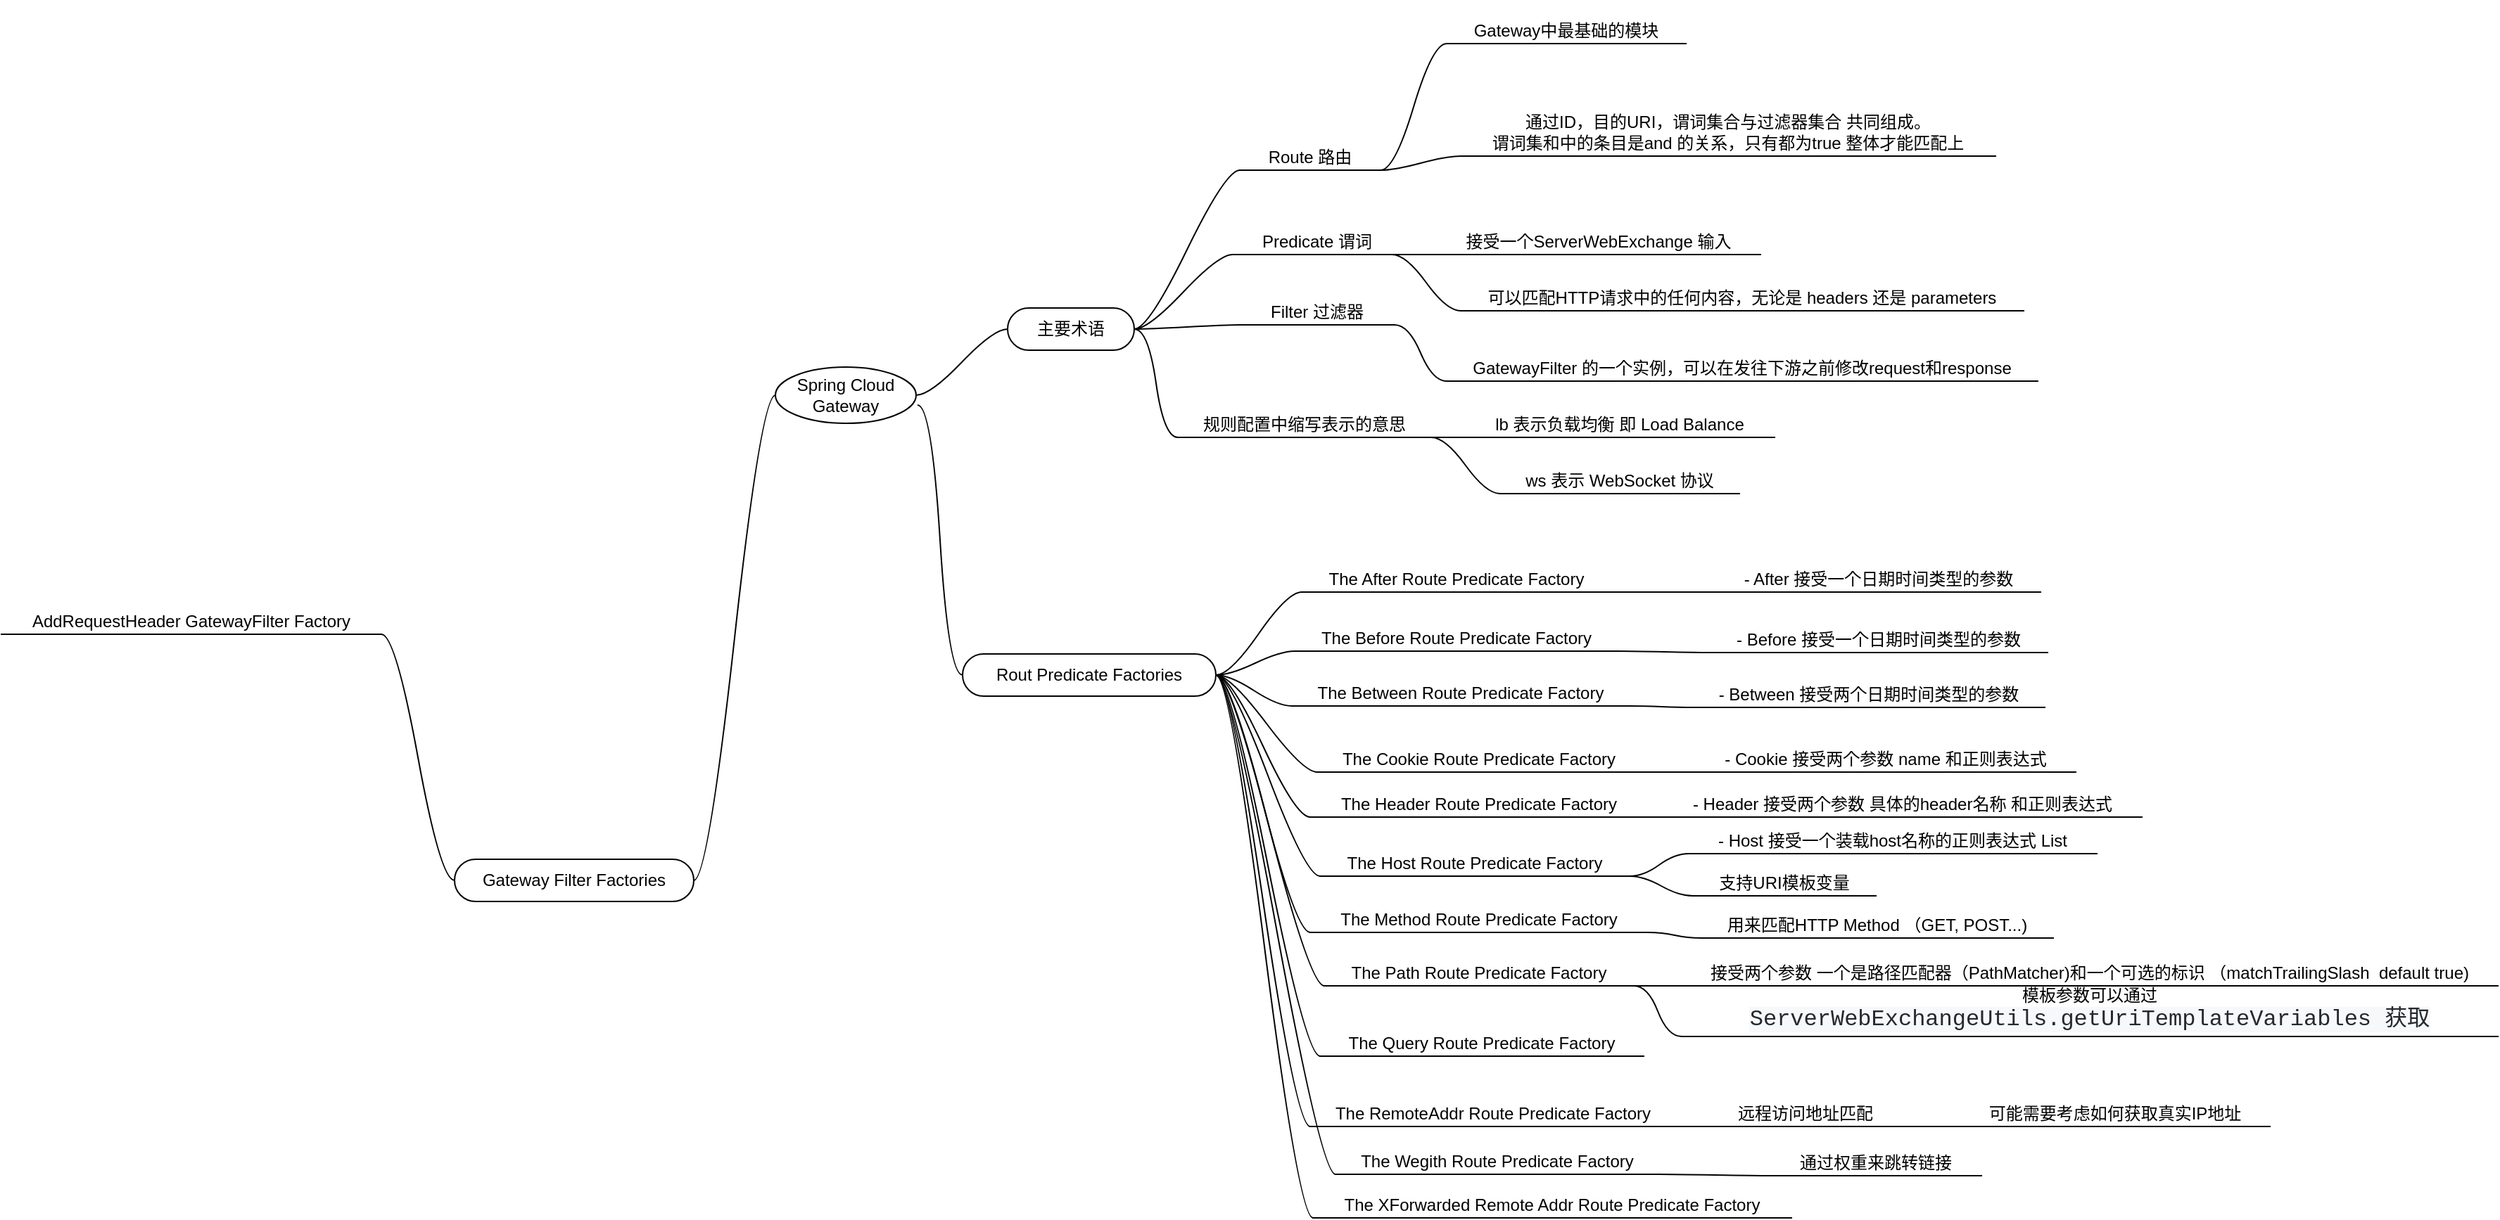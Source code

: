 <mxfile version="24.7.7">
  <diagram name="Page-1" id="wKL1-lJ3wf88zTCWWPxn">
    <mxGraphModel dx="2261" dy="780" grid="1" gridSize="10" guides="1" tooltips="1" connect="1" arrows="1" fold="1" page="1" pageScale="1" pageWidth="827" pageHeight="1169" math="0" shadow="0">
      <root>
        <mxCell id="0" />
        <mxCell id="1" parent="0" />
        <mxCell id="pBb8iKvEGnMHyMaFa10k-1" value="Spring Cloud Gateway" style="ellipse;whiteSpace=wrap;html=1;align=center;newEdgeStyle={&quot;edgeStyle&quot;:&quot;entityRelationEdgeStyle&quot;,&quot;startArrow&quot;:&quot;none&quot;,&quot;endArrow&quot;:&quot;none&quot;,&quot;segment&quot;:10,&quot;curved&quot;:1,&quot;sourcePerimeterSpacing&quot;:0,&quot;targetPerimeterSpacing&quot;:0};treeFolding=1;treeMoving=1;" vertex="1" parent="1">
          <mxGeometry x="340" y="310" width="100" height="40" as="geometry" />
        </mxCell>
        <mxCell id="pBb8iKvEGnMHyMaFa10k-2" value="主要术语" style="whiteSpace=wrap;html=1;rounded=1;arcSize=50;align=center;verticalAlign=middle;strokeWidth=1;autosize=1;spacing=4;treeFolding=1;treeMoving=1;newEdgeStyle={&quot;edgeStyle&quot;:&quot;entityRelationEdgeStyle&quot;,&quot;startArrow&quot;:&quot;none&quot;,&quot;endArrow&quot;:&quot;none&quot;,&quot;segment&quot;:10,&quot;curved&quot;:1,&quot;sourcePerimeterSpacing&quot;:0,&quot;targetPerimeterSpacing&quot;:0};" vertex="1" parent="1">
          <mxGeometry x="505" y="268" width="90" height="30" as="geometry" />
        </mxCell>
        <mxCell id="pBb8iKvEGnMHyMaFa10k-3" value="" style="edgeStyle=entityRelationEdgeStyle;startArrow=none;endArrow=none;segment=10;curved=1;sourcePerimeterSpacing=0;targetPerimeterSpacing=0;rounded=0;exitX=1;exitY=0.5;exitDx=0;exitDy=0;" edge="1" target="pBb8iKvEGnMHyMaFa10k-2" parent="1" source="pBb8iKvEGnMHyMaFa10k-1">
          <mxGeometry relative="1" as="geometry">
            <mxPoint x="470" y="310" as="sourcePoint" />
          </mxGeometry>
        </mxCell>
        <mxCell id="pBb8iKvEGnMHyMaFa10k-7" value="" style="edgeStyle=entityRelationEdgeStyle;rounded=0;orthogonalLoop=1;jettySize=auto;html=1;startArrow=none;endArrow=none;segment=10;curved=1;sourcePerimeterSpacing=0;targetPerimeterSpacing=0;exitX=1;exitY=0.5;exitDx=0;exitDy=0;" edge="1" parent="1" source="pBb8iKvEGnMHyMaFa10k-2" target="pBb8iKvEGnMHyMaFa10k-6">
          <mxGeometry relative="1" as="geometry" />
        </mxCell>
        <mxCell id="pBb8iKvEGnMHyMaFa10k-20" value="" style="edgeStyle=entityRelationEdgeStyle;rounded=0;orthogonalLoop=1;jettySize=auto;html=1;startArrow=none;endArrow=none;segment=10;curved=1;sourcePerimeterSpacing=0;targetPerimeterSpacing=0;" edge="1" parent="1" source="pBb8iKvEGnMHyMaFa10k-4" target="pBb8iKvEGnMHyMaFa10k-19">
          <mxGeometry relative="1" as="geometry" />
        </mxCell>
        <mxCell id="pBb8iKvEGnMHyMaFa10k-4" value="Route 路由" style="whiteSpace=wrap;html=1;shape=partialRectangle;top=0;left=0;bottom=1;right=0;points=[[0,1],[1,1]];fillColor=none;align=center;verticalAlign=bottom;routingCenterY=0.5;snapToPoint=1;recursiveResize=0;autosize=1;treeFolding=1;treeMoving=1;newEdgeStyle={&quot;edgeStyle&quot;:&quot;entityRelationEdgeStyle&quot;,&quot;startArrow&quot;:&quot;none&quot;,&quot;endArrow&quot;:&quot;none&quot;,&quot;segment&quot;:10,&quot;curved&quot;:1,&quot;sourcePerimeterSpacing&quot;:0,&quot;targetPerimeterSpacing&quot;:0};" vertex="1" parent="1">
          <mxGeometry x="670" y="140" width="100" height="30" as="geometry" />
        </mxCell>
        <mxCell id="pBb8iKvEGnMHyMaFa10k-5" value="" style="edgeStyle=entityRelationEdgeStyle;startArrow=none;endArrow=none;segment=10;curved=1;sourcePerimeterSpacing=0;targetPerimeterSpacing=0;rounded=0;exitX=1;exitY=0.5;exitDx=0;exitDy=0;" edge="1" target="pBb8iKvEGnMHyMaFa10k-4" parent="1" source="pBb8iKvEGnMHyMaFa10k-2">
          <mxGeometry relative="1" as="geometry">
            <mxPoint x="640" y="270" as="sourcePoint" />
          </mxGeometry>
        </mxCell>
        <mxCell id="pBb8iKvEGnMHyMaFa10k-9" value="" style="edgeStyle=entityRelationEdgeStyle;rounded=0;orthogonalLoop=1;jettySize=auto;html=1;startArrow=none;endArrow=none;segment=10;curved=1;sourcePerimeterSpacing=0;targetPerimeterSpacing=0;exitX=1;exitY=0.5;exitDx=0;exitDy=0;" edge="1" parent="1" source="pBb8iKvEGnMHyMaFa10k-2" target="pBb8iKvEGnMHyMaFa10k-8">
          <mxGeometry relative="1" as="geometry" />
        </mxCell>
        <mxCell id="pBb8iKvEGnMHyMaFa10k-11" value="" style="edgeStyle=entityRelationEdgeStyle;rounded=0;orthogonalLoop=1;jettySize=auto;html=1;startArrow=none;endArrow=none;segment=10;curved=1;sourcePerimeterSpacing=0;targetPerimeterSpacing=0;" edge="1" parent="1" source="pBb8iKvEGnMHyMaFa10k-6" target="pBb8iKvEGnMHyMaFa10k-10">
          <mxGeometry relative="1" as="geometry" />
        </mxCell>
        <mxCell id="pBb8iKvEGnMHyMaFa10k-6" value="Predicate 谓词" style="whiteSpace=wrap;html=1;shape=partialRectangle;top=0;left=0;bottom=1;right=0;points=[[0,1],[1,1]];fillColor=none;align=center;verticalAlign=bottom;routingCenterY=0.5;snapToPoint=1;recursiveResize=0;autosize=1;treeFolding=1;treeMoving=1;newEdgeStyle={&quot;edgeStyle&quot;:&quot;entityRelationEdgeStyle&quot;,&quot;startArrow&quot;:&quot;none&quot;,&quot;endArrow&quot;:&quot;none&quot;,&quot;segment&quot;:10,&quot;curved&quot;:1,&quot;sourcePerimeterSpacing&quot;:0,&quot;targetPerimeterSpacing&quot;:0};" vertex="1" parent="1">
          <mxGeometry x="665" y="200" width="120" height="30" as="geometry" />
        </mxCell>
        <mxCell id="pBb8iKvEGnMHyMaFa10k-77" value="" style="edgeStyle=entityRelationEdgeStyle;rounded=0;orthogonalLoop=1;jettySize=auto;html=1;startArrow=none;endArrow=none;segment=10;curved=1;sourcePerimeterSpacing=0;targetPerimeterSpacing=0;" edge="1" parent="1" source="pBb8iKvEGnMHyMaFa10k-2" target="pBb8iKvEGnMHyMaFa10k-76">
          <mxGeometry relative="1" as="geometry" />
        </mxCell>
        <mxCell id="pBb8iKvEGnMHyMaFa10k-8" value="Filter 过滤器" style="whiteSpace=wrap;html=1;shape=partialRectangle;top=0;left=0;bottom=1;right=0;points=[[0,1],[1,1]];fillColor=none;align=center;verticalAlign=bottom;routingCenterY=0.5;snapToPoint=1;recursiveResize=0;autosize=1;treeFolding=1;treeMoving=1;newEdgeStyle={&quot;edgeStyle&quot;:&quot;entityRelationEdgeStyle&quot;,&quot;startArrow&quot;:&quot;none&quot;,&quot;endArrow&quot;:&quot;none&quot;,&quot;segment&quot;:10,&quot;curved&quot;:1,&quot;sourcePerimeterSpacing&quot;:0,&quot;targetPerimeterSpacing&quot;:0};" vertex="1" parent="1">
          <mxGeometry x="670" y="250" width="110" height="30" as="geometry" />
        </mxCell>
        <mxCell id="pBb8iKvEGnMHyMaFa10k-15" value="" style="edgeStyle=entityRelationEdgeStyle;rounded=0;orthogonalLoop=1;jettySize=auto;html=1;startArrow=none;endArrow=none;segment=10;curved=1;sourcePerimeterSpacing=0;targetPerimeterSpacing=0;exitX=0.942;exitY=1;exitDx=0;exitDy=0;exitPerimeter=0;" edge="1" parent="1" source="pBb8iKvEGnMHyMaFa10k-6" target="pBb8iKvEGnMHyMaFa10k-14">
          <mxGeometry relative="1" as="geometry" />
        </mxCell>
        <mxCell id="pBb8iKvEGnMHyMaFa10k-10" value="接受一个ServerWebExchange 输入" style="whiteSpace=wrap;html=1;shape=partialRectangle;top=0;left=0;bottom=1;right=0;points=[[0,1],[1,1]];fillColor=none;align=center;verticalAlign=bottom;routingCenterY=0.5;snapToPoint=1;recursiveResize=0;autosize=1;treeFolding=1;treeMoving=1;newEdgeStyle={&quot;edgeStyle&quot;:&quot;entityRelationEdgeStyle&quot;,&quot;startArrow&quot;:&quot;none&quot;,&quot;endArrow&quot;:&quot;none&quot;,&quot;segment&quot;:10,&quot;curved&quot;:1,&quot;sourcePerimeterSpacing&quot;:0,&quot;targetPerimeterSpacing&quot;:0};" vertex="1" parent="1">
          <mxGeometry x="810" y="200" width="230" height="30" as="geometry" />
        </mxCell>
        <mxCell id="pBb8iKvEGnMHyMaFa10k-18" value="" style="edgeStyle=entityRelationEdgeStyle;rounded=0;orthogonalLoop=1;jettySize=auto;html=1;startArrow=none;endArrow=none;segment=10;curved=1;sourcePerimeterSpacing=0;targetPerimeterSpacing=0;" edge="1" parent="1" source="pBb8iKvEGnMHyMaFa10k-8" target="pBb8iKvEGnMHyMaFa10k-17">
          <mxGeometry relative="1" as="geometry" />
        </mxCell>
        <mxCell id="pBb8iKvEGnMHyMaFa10k-14" value="可以匹配HTTP请求中的任何内容，无论是 headers 还是 parameters" style="whiteSpace=wrap;html=1;shape=partialRectangle;top=0;left=0;bottom=1;right=0;points=[[0,1],[1,1]];fillColor=none;align=center;verticalAlign=bottom;routingCenterY=0.5;snapToPoint=1;recursiveResize=0;autosize=1;treeFolding=1;treeMoving=1;newEdgeStyle={&quot;edgeStyle&quot;:&quot;entityRelationEdgeStyle&quot;,&quot;startArrow&quot;:&quot;none&quot;,&quot;endArrow&quot;:&quot;none&quot;,&quot;segment&quot;:10,&quot;curved&quot;:1,&quot;sourcePerimeterSpacing&quot;:0,&quot;targetPerimeterSpacing&quot;:0};" vertex="1" parent="1">
          <mxGeometry x="827" y="240" width="400" height="30" as="geometry" />
        </mxCell>
        <mxCell id="pBb8iKvEGnMHyMaFa10k-17" value="GatewayFilter 的一个实例，可以在发往下游之前修改request和response" style="whiteSpace=wrap;html=1;shape=partialRectangle;top=0;left=0;bottom=1;right=0;points=[[0,1],[1,1]];fillColor=none;align=center;verticalAlign=bottom;routingCenterY=0.5;snapToPoint=1;recursiveResize=0;autosize=1;treeFolding=1;treeMoving=1;newEdgeStyle={&quot;edgeStyle&quot;:&quot;entityRelationEdgeStyle&quot;,&quot;startArrow&quot;:&quot;none&quot;,&quot;endArrow&quot;:&quot;none&quot;,&quot;segment&quot;:10,&quot;curved&quot;:1,&quot;sourcePerimeterSpacing&quot;:0,&quot;targetPerimeterSpacing&quot;:0};" vertex="1" parent="1">
          <mxGeometry x="817" y="290" width="420" height="30" as="geometry" />
        </mxCell>
        <mxCell id="pBb8iKvEGnMHyMaFa10k-23" value="" style="edgeStyle=entityRelationEdgeStyle;rounded=0;orthogonalLoop=1;jettySize=auto;html=1;startArrow=none;endArrow=none;segment=10;curved=1;sourcePerimeterSpacing=0;targetPerimeterSpacing=0;" edge="1" parent="1" source="pBb8iKvEGnMHyMaFa10k-4" target="pBb8iKvEGnMHyMaFa10k-22">
          <mxGeometry relative="1" as="geometry" />
        </mxCell>
        <mxCell id="pBb8iKvEGnMHyMaFa10k-19" value="Gateway中最基础的模块" style="whiteSpace=wrap;html=1;shape=partialRectangle;top=0;left=0;bottom=1;right=0;points=[[0,1],[1,1]];fillColor=none;align=center;verticalAlign=bottom;routingCenterY=0.5;snapToPoint=1;recursiveResize=0;autosize=1;treeFolding=1;treeMoving=1;newEdgeStyle={&quot;edgeStyle&quot;:&quot;entityRelationEdgeStyle&quot;,&quot;startArrow&quot;:&quot;none&quot;,&quot;endArrow&quot;:&quot;none&quot;,&quot;segment&quot;:10,&quot;curved&quot;:1,&quot;sourcePerimeterSpacing&quot;:0,&quot;targetPerimeterSpacing&quot;:0};" vertex="1" parent="1">
          <mxGeometry x="817" y="50" width="170" height="30" as="geometry" />
        </mxCell>
        <mxCell id="pBb8iKvEGnMHyMaFa10k-22" value="通过ID，目的URI，谓词集合与过滤器集合 共同组成。&lt;div&gt;谓词集和中的条目是and 的关系，只有都为true 整体才能匹配上&lt;/div&gt;" style="whiteSpace=wrap;html=1;shape=partialRectangle;top=0;left=0;bottom=1;right=0;points=[[0,1],[1,1]];fillColor=none;align=center;verticalAlign=bottom;routingCenterY=0.5;snapToPoint=1;recursiveResize=0;autosize=1;treeFolding=1;treeMoving=1;newEdgeStyle={&quot;edgeStyle&quot;:&quot;entityRelationEdgeStyle&quot;,&quot;startArrow&quot;:&quot;none&quot;,&quot;endArrow&quot;:&quot;none&quot;,&quot;segment&quot;:10,&quot;curved&quot;:1,&quot;sourcePerimeterSpacing&quot;:0,&quot;targetPerimeterSpacing&quot;:0};" vertex="1" parent="1">
          <mxGeometry x="827" y="120" width="380" height="40" as="geometry" />
        </mxCell>
        <mxCell id="pBb8iKvEGnMHyMaFa10k-24" value="Rout Predicate Factories" style="whiteSpace=wrap;html=1;rounded=1;arcSize=50;align=center;verticalAlign=middle;strokeWidth=1;autosize=1;spacing=4;treeFolding=1;treeMoving=1;newEdgeStyle={&quot;edgeStyle&quot;:&quot;entityRelationEdgeStyle&quot;,&quot;startArrow&quot;:&quot;none&quot;,&quot;endArrow&quot;:&quot;none&quot;,&quot;segment&quot;:10,&quot;curved&quot;:1,&quot;sourcePerimeterSpacing&quot;:0,&quot;targetPerimeterSpacing&quot;:0};" vertex="1" parent="1">
          <mxGeometry x="473" y="514" width="180" height="30" as="geometry" />
        </mxCell>
        <mxCell id="pBb8iKvEGnMHyMaFa10k-25" value="" style="edgeStyle=entityRelationEdgeStyle;startArrow=none;endArrow=none;segment=10;curved=1;sourcePerimeterSpacing=0;targetPerimeterSpacing=0;rounded=0;exitX=1.01;exitY=0.675;exitDx=0;exitDy=0;exitPerimeter=0;" edge="1" target="pBb8iKvEGnMHyMaFa10k-24" parent="1" source="pBb8iKvEGnMHyMaFa10k-1">
          <mxGeometry relative="1" as="geometry">
            <mxPoint x="465" y="450" as="sourcePoint" />
          </mxGeometry>
        </mxCell>
        <mxCell id="pBb8iKvEGnMHyMaFa10k-29" value="" style="edgeStyle=entityRelationEdgeStyle;rounded=0;orthogonalLoop=1;jettySize=auto;html=1;startArrow=none;endArrow=none;segment=10;curved=1;sourcePerimeterSpacing=0;targetPerimeterSpacing=0;exitX=1;exitY=0.5;exitDx=0;exitDy=0;" edge="1" parent="1" source="pBb8iKvEGnMHyMaFa10k-24" target="pBb8iKvEGnMHyMaFa10k-28">
          <mxGeometry relative="1" as="geometry" />
        </mxCell>
        <mxCell id="pBb8iKvEGnMHyMaFa10k-51" value="" style="edgeStyle=entityRelationEdgeStyle;rounded=0;orthogonalLoop=1;jettySize=auto;html=1;startArrow=none;endArrow=none;segment=10;curved=1;sourcePerimeterSpacing=0;targetPerimeterSpacing=0;" edge="1" parent="1" source="pBb8iKvEGnMHyMaFa10k-26" target="pBb8iKvEGnMHyMaFa10k-50">
          <mxGeometry relative="1" as="geometry" />
        </mxCell>
        <mxCell id="pBb8iKvEGnMHyMaFa10k-26" value="The After Route Predicate Factory" style="whiteSpace=wrap;html=1;shape=partialRectangle;top=0;left=0;bottom=1;right=0;points=[[0,1],[1,1]];fillColor=none;align=center;verticalAlign=bottom;routingCenterY=0.5;snapToPoint=1;recursiveResize=0;autosize=1;treeFolding=1;treeMoving=1;newEdgeStyle={&quot;edgeStyle&quot;:&quot;entityRelationEdgeStyle&quot;,&quot;startArrow&quot;:&quot;none&quot;,&quot;endArrow&quot;:&quot;none&quot;,&quot;segment&quot;:10,&quot;curved&quot;:1,&quot;sourcePerimeterSpacing&quot;:0,&quot;targetPerimeterSpacing&quot;:0};" vertex="1" parent="1">
          <mxGeometry x="714" y="440" width="220" height="30" as="geometry" />
        </mxCell>
        <mxCell id="pBb8iKvEGnMHyMaFa10k-27" value="" style="edgeStyle=entityRelationEdgeStyle;startArrow=none;endArrow=none;segment=10;curved=1;sourcePerimeterSpacing=0;targetPerimeterSpacing=0;rounded=0;" edge="1" target="pBb8iKvEGnMHyMaFa10k-26" parent="1" source="pBb8iKvEGnMHyMaFa10k-24">
          <mxGeometry relative="1" as="geometry">
            <mxPoint x="697" y="490" as="sourcePoint" />
          </mxGeometry>
        </mxCell>
        <mxCell id="pBb8iKvEGnMHyMaFa10k-31" value="" style="edgeStyle=entityRelationEdgeStyle;rounded=0;orthogonalLoop=1;jettySize=auto;html=1;startArrow=none;endArrow=none;segment=10;curved=1;sourcePerimeterSpacing=0;targetPerimeterSpacing=0;" edge="1" parent="1" source="pBb8iKvEGnMHyMaFa10k-24" target="pBb8iKvEGnMHyMaFa10k-30">
          <mxGeometry relative="1" as="geometry" />
        </mxCell>
        <mxCell id="pBb8iKvEGnMHyMaFa10k-54" value="" style="edgeStyle=entityRelationEdgeStyle;rounded=0;orthogonalLoop=1;jettySize=auto;html=1;startArrow=none;endArrow=none;segment=10;curved=1;sourcePerimeterSpacing=0;targetPerimeterSpacing=0;" edge="1" parent="1" source="pBb8iKvEGnMHyMaFa10k-28" target="pBb8iKvEGnMHyMaFa10k-53">
          <mxGeometry relative="1" as="geometry" />
        </mxCell>
        <mxCell id="pBb8iKvEGnMHyMaFa10k-28" value="The Before Route Predicate Factory" style="whiteSpace=wrap;html=1;shape=partialRectangle;top=0;left=0;bottom=1;right=0;points=[[0,1],[1,1]];fillColor=none;align=center;verticalAlign=bottom;routingCenterY=0.5;snapToPoint=1;recursiveResize=0;autosize=1;treeFolding=1;treeMoving=1;newEdgeStyle={&quot;edgeStyle&quot;:&quot;entityRelationEdgeStyle&quot;,&quot;startArrow&quot;:&quot;none&quot;,&quot;endArrow&quot;:&quot;none&quot;,&quot;segment&quot;:10,&quot;curved&quot;:1,&quot;sourcePerimeterSpacing&quot;:0,&quot;targetPerimeterSpacing&quot;:0};" vertex="1" parent="1">
          <mxGeometry x="709" y="482" width="230" height="30" as="geometry" />
        </mxCell>
        <mxCell id="pBb8iKvEGnMHyMaFa10k-33" value="" style="edgeStyle=entityRelationEdgeStyle;rounded=0;orthogonalLoop=1;jettySize=auto;html=1;startArrow=none;endArrow=none;segment=10;curved=1;sourcePerimeterSpacing=0;targetPerimeterSpacing=0;" edge="1" parent="1" source="pBb8iKvEGnMHyMaFa10k-24" target="pBb8iKvEGnMHyMaFa10k-32">
          <mxGeometry relative="1" as="geometry" />
        </mxCell>
        <mxCell id="pBb8iKvEGnMHyMaFa10k-57" value="" style="edgeStyle=entityRelationEdgeStyle;rounded=0;orthogonalLoop=1;jettySize=auto;html=1;startArrow=none;endArrow=none;segment=10;curved=1;sourcePerimeterSpacing=0;targetPerimeterSpacing=0;" edge="1" parent="1" source="pBb8iKvEGnMHyMaFa10k-30" target="pBb8iKvEGnMHyMaFa10k-56">
          <mxGeometry relative="1" as="geometry" />
        </mxCell>
        <mxCell id="pBb8iKvEGnMHyMaFa10k-30" value="The Between Route Predicate Factory" style="whiteSpace=wrap;html=1;shape=partialRectangle;top=0;left=0;bottom=1;right=0;points=[[0,1],[1,1]];fillColor=none;align=center;verticalAlign=bottom;routingCenterY=0.5;snapToPoint=1;recursiveResize=0;autosize=1;treeFolding=1;treeMoving=1;newEdgeStyle={&quot;edgeStyle&quot;:&quot;entityRelationEdgeStyle&quot;,&quot;startArrow&quot;:&quot;none&quot;,&quot;endArrow&quot;:&quot;none&quot;,&quot;segment&quot;:10,&quot;curved&quot;:1,&quot;sourcePerimeterSpacing&quot;:0,&quot;targetPerimeterSpacing&quot;:0};" vertex="1" parent="1">
          <mxGeometry x="707" y="521" width="240" height="30" as="geometry" />
        </mxCell>
        <mxCell id="pBb8iKvEGnMHyMaFa10k-35" value="" style="edgeStyle=entityRelationEdgeStyle;rounded=0;orthogonalLoop=1;jettySize=auto;html=1;startArrow=none;endArrow=none;segment=10;curved=1;sourcePerimeterSpacing=0;targetPerimeterSpacing=0;" edge="1" parent="1" source="pBb8iKvEGnMHyMaFa10k-24" target="pBb8iKvEGnMHyMaFa10k-34">
          <mxGeometry relative="1" as="geometry">
            <Array as="points">
              <mxPoint x="640" y="550" />
            </Array>
          </mxGeometry>
        </mxCell>
        <mxCell id="pBb8iKvEGnMHyMaFa10k-59" value="" style="edgeStyle=entityRelationEdgeStyle;rounded=0;orthogonalLoop=1;jettySize=auto;html=1;startArrow=none;endArrow=none;segment=10;curved=1;sourcePerimeterSpacing=0;targetPerimeterSpacing=0;" edge="1" parent="1" source="pBb8iKvEGnMHyMaFa10k-32" target="pBb8iKvEGnMHyMaFa10k-58">
          <mxGeometry relative="1" as="geometry" />
        </mxCell>
        <mxCell id="pBb8iKvEGnMHyMaFa10k-32" value="The Cookie Route Predicate Factory" style="whiteSpace=wrap;html=1;shape=partialRectangle;top=0;left=0;bottom=1;right=0;points=[[0,1],[1,1]];fillColor=none;align=center;verticalAlign=bottom;routingCenterY=0.5;snapToPoint=1;recursiveResize=0;autosize=1;treeFolding=1;treeMoving=1;newEdgeStyle={&quot;edgeStyle&quot;:&quot;entityRelationEdgeStyle&quot;,&quot;startArrow&quot;:&quot;none&quot;,&quot;endArrow&quot;:&quot;none&quot;,&quot;segment&quot;:10,&quot;curved&quot;:1,&quot;sourcePerimeterSpacing&quot;:0,&quot;targetPerimeterSpacing&quot;:0};" vertex="1" parent="1">
          <mxGeometry x="725" y="568" width="230" height="30" as="geometry" />
        </mxCell>
        <mxCell id="pBb8iKvEGnMHyMaFa10k-37" value="" style="edgeStyle=entityRelationEdgeStyle;rounded=0;orthogonalLoop=1;jettySize=auto;html=1;startArrow=none;endArrow=none;segment=10;curved=1;sourcePerimeterSpacing=0;targetPerimeterSpacing=0;" edge="1" parent="1" source="pBb8iKvEGnMHyMaFa10k-24" target="pBb8iKvEGnMHyMaFa10k-36">
          <mxGeometry relative="1" as="geometry">
            <mxPoint x="620" y="590" as="sourcePoint" />
          </mxGeometry>
        </mxCell>
        <mxCell id="pBb8iKvEGnMHyMaFa10k-61" value="" style="edgeStyle=entityRelationEdgeStyle;rounded=0;orthogonalLoop=1;jettySize=auto;html=1;startArrow=none;endArrow=none;segment=10;curved=1;sourcePerimeterSpacing=0;targetPerimeterSpacing=0;exitX=1;exitY=1;exitDx=0;exitDy=0;" edge="1" parent="1" source="pBb8iKvEGnMHyMaFa10k-34" target="pBb8iKvEGnMHyMaFa10k-60">
          <mxGeometry relative="1" as="geometry">
            <mxPoint x="960" y="640" as="sourcePoint" />
          </mxGeometry>
        </mxCell>
        <mxCell id="pBb8iKvEGnMHyMaFa10k-34" value="The Header Route Predicate Factory" style="whiteSpace=wrap;html=1;shape=partialRectangle;top=0;left=0;bottom=1;right=0;points=[[0,1],[1,1]];fillColor=none;align=center;verticalAlign=bottom;routingCenterY=0.5;snapToPoint=1;recursiveResize=0;autosize=1;treeFolding=1;treeMoving=1;newEdgeStyle={&quot;edgeStyle&quot;:&quot;entityRelationEdgeStyle&quot;,&quot;startArrow&quot;:&quot;none&quot;,&quot;endArrow&quot;:&quot;none&quot;,&quot;segment&quot;:10,&quot;curved&quot;:1,&quot;sourcePerimeterSpacing&quot;:0,&quot;targetPerimeterSpacing&quot;:0};" vertex="1" parent="1">
          <mxGeometry x="720" y="600" width="240" height="30" as="geometry" />
        </mxCell>
        <mxCell id="pBb8iKvEGnMHyMaFa10k-39" value="" style="edgeStyle=entityRelationEdgeStyle;rounded=0;orthogonalLoop=1;jettySize=auto;html=1;startArrow=none;endArrow=none;segment=10;curved=1;sourcePerimeterSpacing=0;targetPerimeterSpacing=0;" edge="1" parent="1" source="pBb8iKvEGnMHyMaFa10k-24" target="pBb8iKvEGnMHyMaFa10k-38">
          <mxGeometry relative="1" as="geometry" />
        </mxCell>
        <mxCell id="pBb8iKvEGnMHyMaFa10k-63" value="" style="edgeStyle=entityRelationEdgeStyle;rounded=0;orthogonalLoop=1;jettySize=auto;html=1;startArrow=none;endArrow=none;segment=10;curved=1;sourcePerimeterSpacing=0;targetPerimeterSpacing=0;" edge="1" parent="1" source="pBb8iKvEGnMHyMaFa10k-36" target="pBb8iKvEGnMHyMaFa10k-62">
          <mxGeometry relative="1" as="geometry" />
        </mxCell>
        <mxCell id="pBb8iKvEGnMHyMaFa10k-65" value="" style="edgeStyle=entityRelationEdgeStyle;rounded=0;orthogonalLoop=1;jettySize=auto;html=1;startArrow=none;endArrow=none;segment=10;curved=1;sourcePerimeterSpacing=0;targetPerimeterSpacing=0;" edge="1" parent="1" source="pBb8iKvEGnMHyMaFa10k-36" target="pBb8iKvEGnMHyMaFa10k-64">
          <mxGeometry relative="1" as="geometry" />
        </mxCell>
        <mxCell id="pBb8iKvEGnMHyMaFa10k-36" value="The Host Route Predicate Factory" style="whiteSpace=wrap;html=1;shape=partialRectangle;top=0;left=0;bottom=1;right=0;points=[[0,1],[1,1]];fillColor=none;align=center;verticalAlign=bottom;routingCenterY=0.5;snapToPoint=1;recursiveResize=0;autosize=1;treeFolding=1;treeMoving=1;newEdgeStyle={&quot;edgeStyle&quot;:&quot;entityRelationEdgeStyle&quot;,&quot;startArrow&quot;:&quot;none&quot;,&quot;endArrow&quot;:&quot;none&quot;,&quot;segment&quot;:10,&quot;curved&quot;:1,&quot;sourcePerimeterSpacing&quot;:0,&quot;targetPerimeterSpacing&quot;:0};" vertex="1" parent="1">
          <mxGeometry x="727" y="642" width="220" height="30" as="geometry" />
        </mxCell>
        <mxCell id="pBb8iKvEGnMHyMaFa10k-41" value="" style="edgeStyle=entityRelationEdgeStyle;rounded=0;orthogonalLoop=1;jettySize=auto;html=1;startArrow=none;endArrow=none;segment=10;curved=1;sourcePerimeterSpacing=0;targetPerimeterSpacing=0;" edge="1" parent="1" source="pBb8iKvEGnMHyMaFa10k-24" target="pBb8iKvEGnMHyMaFa10k-40">
          <mxGeometry relative="1" as="geometry" />
        </mxCell>
        <mxCell id="pBb8iKvEGnMHyMaFa10k-67" value="" style="edgeStyle=entityRelationEdgeStyle;rounded=0;orthogonalLoop=1;jettySize=auto;html=1;startArrow=none;endArrow=none;segment=10;curved=1;sourcePerimeterSpacing=0;targetPerimeterSpacing=0;" edge="1" parent="1" source="pBb8iKvEGnMHyMaFa10k-38" target="pBb8iKvEGnMHyMaFa10k-66">
          <mxGeometry relative="1" as="geometry" />
        </mxCell>
        <mxCell id="pBb8iKvEGnMHyMaFa10k-38" value="The Method Route Predicate Factory" style="whiteSpace=wrap;html=1;shape=partialRectangle;top=0;left=0;bottom=1;right=0;points=[[0,1],[1,1]];fillColor=none;align=center;verticalAlign=bottom;routingCenterY=0.5;snapToPoint=1;recursiveResize=0;autosize=1;treeFolding=1;treeMoving=1;newEdgeStyle={&quot;edgeStyle&quot;:&quot;entityRelationEdgeStyle&quot;,&quot;startArrow&quot;:&quot;none&quot;,&quot;endArrow&quot;:&quot;none&quot;,&quot;segment&quot;:10,&quot;curved&quot;:1,&quot;sourcePerimeterSpacing&quot;:0,&quot;targetPerimeterSpacing&quot;:0};" vertex="1" parent="1">
          <mxGeometry x="720" y="682" width="240" height="30" as="geometry" />
        </mxCell>
        <mxCell id="pBb8iKvEGnMHyMaFa10k-43" value="" style="edgeStyle=entityRelationEdgeStyle;rounded=0;orthogonalLoop=1;jettySize=auto;html=1;startArrow=none;endArrow=none;segment=10;curved=1;sourcePerimeterSpacing=0;targetPerimeterSpacing=0;" edge="1" parent="1" source="pBb8iKvEGnMHyMaFa10k-24" target="pBb8iKvEGnMHyMaFa10k-42">
          <mxGeometry relative="1" as="geometry" />
        </mxCell>
        <mxCell id="pBb8iKvEGnMHyMaFa10k-69" value="" style="edgeStyle=entityRelationEdgeStyle;rounded=0;orthogonalLoop=1;jettySize=auto;html=1;startArrow=none;endArrow=none;segment=10;curved=1;sourcePerimeterSpacing=0;targetPerimeterSpacing=0;exitX=0.791;exitY=1;exitDx=0;exitDy=0;exitPerimeter=0;" edge="1" parent="1" source="pBb8iKvEGnMHyMaFa10k-40" target="pBb8iKvEGnMHyMaFa10k-68">
          <mxGeometry relative="1" as="geometry">
            <mxPoint x="904" y="750" as="sourcePoint" />
          </mxGeometry>
        </mxCell>
        <mxCell id="pBb8iKvEGnMHyMaFa10k-73" value="" style="edgeStyle=entityRelationEdgeStyle;rounded=0;orthogonalLoop=1;jettySize=auto;html=1;startArrow=none;endArrow=none;segment=10;curved=1;sourcePerimeterSpacing=0;targetPerimeterSpacing=0;" edge="1" parent="1" source="pBb8iKvEGnMHyMaFa10k-40" target="pBb8iKvEGnMHyMaFa10k-72">
          <mxGeometry relative="1" as="geometry" />
        </mxCell>
        <mxCell id="pBb8iKvEGnMHyMaFa10k-40" value="The Path Route Predicate Factory" style="whiteSpace=wrap;html=1;shape=partialRectangle;top=0;left=0;bottom=1;right=0;points=[[0,1],[1,1]];fillColor=none;align=center;verticalAlign=bottom;routingCenterY=0.5;snapToPoint=1;recursiveResize=0;autosize=1;treeFolding=1;treeMoving=1;newEdgeStyle={&quot;edgeStyle&quot;:&quot;entityRelationEdgeStyle&quot;,&quot;startArrow&quot;:&quot;none&quot;,&quot;endArrow&quot;:&quot;none&quot;,&quot;segment&quot;:10,&quot;curved&quot;:1,&quot;sourcePerimeterSpacing&quot;:0,&quot;targetPerimeterSpacing&quot;:0};" vertex="1" parent="1">
          <mxGeometry x="730" y="720" width="220" height="30" as="geometry" />
        </mxCell>
        <mxCell id="pBb8iKvEGnMHyMaFa10k-45" value="" style="edgeStyle=entityRelationEdgeStyle;rounded=0;orthogonalLoop=1;jettySize=auto;html=1;startArrow=none;endArrow=none;segment=10;curved=1;sourcePerimeterSpacing=0;targetPerimeterSpacing=0;exitX=1;exitY=0.5;exitDx=0;exitDy=0;" edge="1" parent="1" source="pBb8iKvEGnMHyMaFa10k-24" target="pBb8iKvEGnMHyMaFa10k-44">
          <mxGeometry relative="1" as="geometry" />
        </mxCell>
        <mxCell id="pBb8iKvEGnMHyMaFa10k-42" value="The Query Route Predicate Factory" style="whiteSpace=wrap;html=1;shape=partialRectangle;top=0;left=0;bottom=1;right=0;points=[[0,1],[1,1]];fillColor=none;align=center;verticalAlign=bottom;routingCenterY=0.5;snapToPoint=1;recursiveResize=0;autosize=1;treeFolding=1;treeMoving=1;newEdgeStyle={&quot;edgeStyle&quot;:&quot;entityRelationEdgeStyle&quot;,&quot;startArrow&quot;:&quot;none&quot;,&quot;endArrow&quot;:&quot;none&quot;,&quot;segment&quot;:10,&quot;curved&quot;:1,&quot;sourcePerimeterSpacing&quot;:0,&quot;targetPerimeterSpacing&quot;:0};" vertex="1" parent="1">
          <mxGeometry x="727" y="770" width="230" height="30" as="geometry" />
        </mxCell>
        <mxCell id="pBb8iKvEGnMHyMaFa10k-47" value="" style="edgeStyle=entityRelationEdgeStyle;rounded=0;orthogonalLoop=1;jettySize=auto;html=1;startArrow=none;endArrow=none;segment=10;curved=1;sourcePerimeterSpacing=0;targetPerimeterSpacing=0;" edge="1" parent="1" source="pBb8iKvEGnMHyMaFa10k-24" target="pBb8iKvEGnMHyMaFa10k-46">
          <mxGeometry relative="1" as="geometry" />
        </mxCell>
        <mxCell id="pBb8iKvEGnMHyMaFa10k-84" value="" style="edgeStyle=entityRelationEdgeStyle;rounded=0;orthogonalLoop=1;jettySize=auto;html=1;startArrow=none;endArrow=none;segment=10;curved=1;sourcePerimeterSpacing=0;targetPerimeterSpacing=0;" edge="1" parent="1" source="pBb8iKvEGnMHyMaFa10k-44" target="pBb8iKvEGnMHyMaFa10k-83">
          <mxGeometry relative="1" as="geometry" />
        </mxCell>
        <mxCell id="pBb8iKvEGnMHyMaFa10k-44" value="The RemoteAddr Route Predicate Factory" style="whiteSpace=wrap;html=1;shape=partialRectangle;top=0;left=0;bottom=1;right=0;points=[[0,1],[1,1]];fillColor=none;align=center;verticalAlign=bottom;routingCenterY=0.5;snapToPoint=1;recursiveResize=0;autosize=1;treeFolding=1;treeMoving=1;newEdgeStyle={&quot;edgeStyle&quot;:&quot;entityRelationEdgeStyle&quot;,&quot;startArrow&quot;:&quot;none&quot;,&quot;endArrow&quot;:&quot;none&quot;,&quot;segment&quot;:10,&quot;curved&quot;:1,&quot;sourcePerimeterSpacing&quot;:0,&quot;targetPerimeterSpacing&quot;:0};" vertex="1" parent="1">
          <mxGeometry x="720" y="820" width="260" height="30" as="geometry" />
        </mxCell>
        <mxCell id="pBb8iKvEGnMHyMaFa10k-49" value="" style="edgeStyle=entityRelationEdgeStyle;rounded=0;orthogonalLoop=1;jettySize=auto;html=1;startArrow=none;endArrow=none;segment=10;curved=1;sourcePerimeterSpacing=0;targetPerimeterSpacing=0;" edge="1" parent="1" source="pBb8iKvEGnMHyMaFa10k-24" target="pBb8iKvEGnMHyMaFa10k-48">
          <mxGeometry relative="1" as="geometry" />
        </mxCell>
        <mxCell id="pBb8iKvEGnMHyMaFa10k-88" value="" style="edgeStyle=entityRelationEdgeStyle;rounded=0;orthogonalLoop=1;jettySize=auto;html=1;startArrow=none;endArrow=none;segment=10;curved=1;sourcePerimeterSpacing=0;targetPerimeterSpacing=0;" edge="1" parent="1" source="pBb8iKvEGnMHyMaFa10k-46" target="pBb8iKvEGnMHyMaFa10k-87">
          <mxGeometry relative="1" as="geometry" />
        </mxCell>
        <mxCell id="pBb8iKvEGnMHyMaFa10k-46" value="The Wegith Route Predicate Factory" style="whiteSpace=wrap;html=1;shape=partialRectangle;top=0;left=0;bottom=1;right=0;points=[[0,1],[1,1]];fillColor=none;align=center;verticalAlign=bottom;routingCenterY=0.5;snapToPoint=1;recursiveResize=0;autosize=1;treeFolding=1;treeMoving=1;newEdgeStyle={&quot;edgeStyle&quot;:&quot;entityRelationEdgeStyle&quot;,&quot;startArrow&quot;:&quot;none&quot;,&quot;endArrow&quot;:&quot;none&quot;,&quot;segment&quot;:10,&quot;curved&quot;:1,&quot;sourcePerimeterSpacing&quot;:0,&quot;targetPerimeterSpacing&quot;:0};" vertex="1" parent="1">
          <mxGeometry x="738" y="854" width="230" height="30" as="geometry" />
        </mxCell>
        <mxCell id="pBb8iKvEGnMHyMaFa10k-48" value="The XForwarded Remote Addr Route Predicate Factory" style="whiteSpace=wrap;html=1;shape=partialRectangle;top=0;left=0;bottom=1;right=0;points=[[0,1],[1,1]];fillColor=none;align=center;verticalAlign=bottom;routingCenterY=0.5;snapToPoint=1;recursiveResize=0;autosize=1;treeFolding=1;treeMoving=1;newEdgeStyle={&quot;edgeStyle&quot;:&quot;entityRelationEdgeStyle&quot;,&quot;startArrow&quot;:&quot;none&quot;,&quot;endArrow&quot;:&quot;none&quot;,&quot;segment&quot;:10,&quot;curved&quot;:1,&quot;sourcePerimeterSpacing&quot;:0,&quot;targetPerimeterSpacing&quot;:0};" vertex="1" parent="1">
          <mxGeometry x="722" y="885" width="340" height="30" as="geometry" />
        </mxCell>
        <mxCell id="pBb8iKvEGnMHyMaFa10k-50" value="- After 接受一个日期时间类型的参数" style="whiteSpace=wrap;html=1;shape=partialRectangle;top=0;left=0;bottom=1;right=0;points=[[0,1],[1,1]];fillColor=none;align=center;verticalAlign=bottom;routingCenterY=0.5;snapToPoint=1;recursiveResize=0;autosize=1;treeFolding=1;treeMoving=1;newEdgeStyle={&quot;edgeStyle&quot;:&quot;entityRelationEdgeStyle&quot;,&quot;startArrow&quot;:&quot;none&quot;,&quot;endArrow&quot;:&quot;none&quot;,&quot;segment&quot;:10,&quot;curved&quot;:1,&quot;sourcePerimeterSpacing&quot;:0,&quot;targetPerimeterSpacing&quot;:0};" vertex="1" parent="1">
          <mxGeometry x="1009" y="440" width="230" height="30" as="geometry" />
        </mxCell>
        <mxCell id="pBb8iKvEGnMHyMaFa10k-53" value="- Before 接受一个日期时间类型的参数" style="whiteSpace=wrap;html=1;shape=partialRectangle;top=0;left=0;bottom=1;right=0;points=[[0,1],[1,1]];fillColor=none;align=center;verticalAlign=bottom;routingCenterY=0.5;snapToPoint=1;recursiveResize=0;autosize=1;treeFolding=1;treeMoving=1;newEdgeStyle={&quot;edgeStyle&quot;:&quot;entityRelationEdgeStyle&quot;,&quot;startArrow&quot;:&quot;none&quot;,&quot;endArrow&quot;:&quot;none&quot;,&quot;segment&quot;:10,&quot;curved&quot;:1,&quot;sourcePerimeterSpacing&quot;:0,&quot;targetPerimeterSpacing&quot;:0};" vertex="1" parent="1">
          <mxGeometry x="1004" y="483" width="240" height="30" as="geometry" />
        </mxCell>
        <mxCell id="pBb8iKvEGnMHyMaFa10k-56" value="- Between 接受两个日期时间类型的参数" style="whiteSpace=wrap;html=1;shape=partialRectangle;top=0;left=0;bottom=1;right=0;points=[[0,1],[1,1]];fillColor=none;align=center;verticalAlign=bottom;routingCenterY=0.5;snapToPoint=1;recursiveResize=0;autosize=1;treeFolding=1;treeMoving=1;newEdgeStyle={&quot;edgeStyle&quot;:&quot;entityRelationEdgeStyle&quot;,&quot;startArrow&quot;:&quot;none&quot;,&quot;endArrow&quot;:&quot;none&quot;,&quot;segment&quot;:10,&quot;curved&quot;:1,&quot;sourcePerimeterSpacing&quot;:0,&quot;targetPerimeterSpacing&quot;:0};" vertex="1" parent="1">
          <mxGeometry x="992" y="522" width="250" height="30" as="geometry" />
        </mxCell>
        <mxCell id="pBb8iKvEGnMHyMaFa10k-58" value="- Cookie 接受两个参数 name 和正则表达式" style="whiteSpace=wrap;html=1;shape=partialRectangle;top=0;left=0;bottom=1;right=0;points=[[0,1],[1,1]];fillColor=none;align=center;verticalAlign=bottom;routingCenterY=0.5;snapToPoint=1;recursiveResize=0;autosize=1;treeFolding=1;treeMoving=1;newEdgeStyle={&quot;edgeStyle&quot;:&quot;entityRelationEdgeStyle&quot;,&quot;startArrow&quot;:&quot;none&quot;,&quot;endArrow&quot;:&quot;none&quot;,&quot;segment&quot;:10,&quot;curved&quot;:1,&quot;sourcePerimeterSpacing&quot;:0,&quot;targetPerimeterSpacing&quot;:0};" vertex="1" parent="1">
          <mxGeometry x="994" y="568" width="270" height="30" as="geometry" />
        </mxCell>
        <mxCell id="pBb8iKvEGnMHyMaFa10k-60" value="- Header 接受两个参数 具体的header名称 和正则表达式" style="whiteSpace=wrap;html=1;shape=partialRectangle;top=0;left=0;bottom=1;right=0;points=[[0,1],[1,1]];fillColor=none;align=center;verticalAlign=bottom;routingCenterY=0.5;snapToPoint=1;recursiveResize=0;autosize=1;treeFolding=1;treeMoving=1;newEdgeStyle={&quot;edgeStyle&quot;:&quot;entityRelationEdgeStyle&quot;,&quot;startArrow&quot;:&quot;none&quot;,&quot;endArrow&quot;:&quot;none&quot;,&quot;segment&quot;:10,&quot;curved&quot;:1,&quot;sourcePerimeterSpacing&quot;:0,&quot;targetPerimeterSpacing&quot;:0};" vertex="1" parent="1">
          <mxGeometry x="971" y="600" width="340" height="30" as="geometry" />
        </mxCell>
        <mxCell id="pBb8iKvEGnMHyMaFa10k-62" value="- Host 接受一个装载host名称的正则表达式 List" style="whiteSpace=wrap;html=1;shape=partialRectangle;top=0;left=0;bottom=1;right=0;points=[[0,1],[1,1]];fillColor=none;align=center;verticalAlign=bottom;routingCenterY=0.5;snapToPoint=1;recursiveResize=0;autosize=1;treeFolding=1;treeMoving=1;newEdgeStyle={&quot;edgeStyle&quot;:&quot;entityRelationEdgeStyle&quot;,&quot;startArrow&quot;:&quot;none&quot;,&quot;endArrow&quot;:&quot;none&quot;,&quot;segment&quot;:10,&quot;curved&quot;:1,&quot;sourcePerimeterSpacing&quot;:0,&quot;targetPerimeterSpacing&quot;:0};" vertex="1" parent="1">
          <mxGeometry x="989" y="626" width="290" height="30" as="geometry" />
        </mxCell>
        <mxCell id="pBb8iKvEGnMHyMaFa10k-64" value="支持URI模板变量" style="whiteSpace=wrap;html=1;shape=partialRectangle;top=0;left=0;bottom=1;right=0;points=[[0,1],[1,1]];fillColor=none;align=center;verticalAlign=bottom;routingCenterY=0.5;snapToPoint=1;recursiveResize=0;autosize=1;treeFolding=1;treeMoving=1;newEdgeStyle={&quot;edgeStyle&quot;:&quot;entityRelationEdgeStyle&quot;,&quot;startArrow&quot;:&quot;none&quot;,&quot;endArrow&quot;:&quot;none&quot;,&quot;segment&quot;:10,&quot;curved&quot;:1,&quot;sourcePerimeterSpacing&quot;:0,&quot;targetPerimeterSpacing&quot;:0};" vertex="1" parent="1">
          <mxGeometry x="992" y="656" width="130" height="30" as="geometry" />
        </mxCell>
        <mxCell id="pBb8iKvEGnMHyMaFa10k-66" value="用来匹配HTTP Method （GET, POST...)" style="whiteSpace=wrap;html=1;shape=partialRectangle;top=0;left=0;bottom=1;right=0;points=[[0,1],[1,1]];fillColor=none;align=center;verticalAlign=bottom;routingCenterY=0.5;snapToPoint=1;recursiveResize=0;autosize=1;treeFolding=1;treeMoving=1;newEdgeStyle={&quot;edgeStyle&quot;:&quot;entityRelationEdgeStyle&quot;,&quot;startArrow&quot;:&quot;none&quot;,&quot;endArrow&quot;:&quot;none&quot;,&quot;segment&quot;:10,&quot;curved&quot;:1,&quot;sourcePerimeterSpacing&quot;:0,&quot;targetPerimeterSpacing&quot;:0};" vertex="1" parent="1">
          <mxGeometry x="998" y="686" width="250" height="30" as="geometry" />
        </mxCell>
        <mxCell id="pBb8iKvEGnMHyMaFa10k-68" value="接受两个参数 一个是路径匹配器（PathMatcher)和一个可选的标识 （matchTrailingSlash&amp;nbsp; default true)" style="whiteSpace=wrap;html=1;shape=partialRectangle;top=0;left=0;bottom=1;right=0;points=[[0,1],[1,1]];fillColor=none;align=center;verticalAlign=bottom;routingCenterY=0.5;snapToPoint=1;recursiveResize=0;autosize=1;treeFolding=1;treeMoving=1;newEdgeStyle={&quot;edgeStyle&quot;:&quot;entityRelationEdgeStyle&quot;,&quot;startArrow&quot;:&quot;none&quot;,&quot;endArrow&quot;:&quot;none&quot;,&quot;segment&quot;:10,&quot;curved&quot;:1,&quot;sourcePerimeterSpacing&quot;:0,&quot;targetPerimeterSpacing&quot;:0};" vertex="1" parent="1">
          <mxGeometry x="984" y="720" width="580" height="30" as="geometry" />
        </mxCell>
        <mxCell id="pBb8iKvEGnMHyMaFa10k-72" value="模板参数可以通过&lt;span style=&quot;color: rgb(36, 41, 46); font-family: SFMono-Regular, Consolas, &amp;quot;Liberation Mono&amp;quot;, Menlo, monospace; font-size: 16px; text-align: start; white-space: pre; background-color: rgb(246, 248, 250);&quot;&gt;ServerWebExchangeUtils.getUriTemplateVariables 获取&lt;/span&gt;" style="whiteSpace=wrap;html=1;shape=partialRectangle;top=0;left=0;bottom=1;right=0;points=[[0,1],[1,1]];fillColor=none;align=center;verticalAlign=bottom;routingCenterY=0.5;snapToPoint=1;recursiveResize=0;autosize=1;treeFolding=1;treeMoving=1;newEdgeStyle={&quot;edgeStyle&quot;:&quot;entityRelationEdgeStyle&quot;,&quot;startArrow&quot;:&quot;none&quot;,&quot;endArrow&quot;:&quot;none&quot;,&quot;segment&quot;:10,&quot;curved&quot;:1,&quot;sourcePerimeterSpacing&quot;:0,&quot;targetPerimeterSpacing&quot;:0};" vertex="1" parent="1">
          <mxGeometry x="984" y="756" width="580" height="30" as="geometry" />
        </mxCell>
        <mxCell id="pBb8iKvEGnMHyMaFa10k-74" value="Gateway Filter Factories" style="whiteSpace=wrap;html=1;rounded=1;arcSize=50;align=center;verticalAlign=middle;strokeWidth=1;autosize=1;spacing=4;treeFolding=1;treeMoving=1;newEdgeStyle={&quot;edgeStyle&quot;:&quot;entityRelationEdgeStyle&quot;,&quot;startArrow&quot;:&quot;none&quot;,&quot;endArrow&quot;:&quot;none&quot;,&quot;segment&quot;:10,&quot;curved&quot;:1,&quot;sourcePerimeterSpacing&quot;:0,&quot;targetPerimeterSpacing&quot;:0};" vertex="1" parent="1">
          <mxGeometry x="112" y="660" width="170" height="30" as="geometry" />
        </mxCell>
        <mxCell id="pBb8iKvEGnMHyMaFa10k-75" value="" style="edgeStyle=entityRelationEdgeStyle;startArrow=none;endArrow=none;segment=10;curved=1;sourcePerimeterSpacing=0;targetPerimeterSpacing=0;rounded=0;exitX=0;exitY=0.5;exitDx=0;exitDy=0;" edge="1" target="pBb8iKvEGnMHyMaFa10k-74" parent="1" source="pBb8iKvEGnMHyMaFa10k-1">
          <mxGeometry relative="1" as="geometry">
            <mxPoint x="206" y="320" as="sourcePoint" />
          </mxGeometry>
        </mxCell>
        <mxCell id="pBb8iKvEGnMHyMaFa10k-80" value="" style="edgeStyle=entityRelationEdgeStyle;rounded=0;orthogonalLoop=1;jettySize=auto;html=1;startArrow=none;endArrow=none;segment=10;curved=1;sourcePerimeterSpacing=0;targetPerimeterSpacing=0;" edge="1" parent="1" source="pBb8iKvEGnMHyMaFa10k-76" target="pBb8iKvEGnMHyMaFa10k-79">
          <mxGeometry relative="1" as="geometry" />
        </mxCell>
        <mxCell id="pBb8iKvEGnMHyMaFa10k-82" value="" style="edgeStyle=entityRelationEdgeStyle;rounded=0;orthogonalLoop=1;jettySize=auto;html=1;startArrow=none;endArrow=none;segment=10;curved=1;sourcePerimeterSpacing=0;targetPerimeterSpacing=0;" edge="1" parent="1" source="pBb8iKvEGnMHyMaFa10k-76" target="pBb8iKvEGnMHyMaFa10k-81">
          <mxGeometry relative="1" as="geometry" />
        </mxCell>
        <mxCell id="pBb8iKvEGnMHyMaFa10k-76" value="规则配置中缩写表示的意思" style="whiteSpace=wrap;html=1;shape=partialRectangle;top=0;left=0;bottom=1;right=0;points=[[0,1],[1,1]];fillColor=none;align=center;verticalAlign=bottom;routingCenterY=0.5;snapToPoint=1;recursiveResize=0;autosize=1;treeFolding=1;treeMoving=1;newEdgeStyle={&quot;edgeStyle&quot;:&quot;entityRelationEdgeStyle&quot;,&quot;startArrow&quot;:&quot;none&quot;,&quot;endArrow&quot;:&quot;none&quot;,&quot;segment&quot;:10,&quot;curved&quot;:1,&quot;sourcePerimeterSpacing&quot;:0,&quot;targetPerimeterSpacing&quot;:0};" vertex="1" parent="1">
          <mxGeometry x="626" y="330" width="180" height="30" as="geometry" />
        </mxCell>
        <mxCell id="pBb8iKvEGnMHyMaFa10k-79" value="lb 表示负载均衡 即 Load Balance" style="whiteSpace=wrap;html=1;shape=partialRectangle;top=0;left=0;bottom=1;right=0;points=[[0,1],[1,1]];fillColor=none;align=center;verticalAlign=bottom;routingCenterY=0.5;snapToPoint=1;recursiveResize=0;autosize=1;treeFolding=1;treeMoving=1;newEdgeStyle={&quot;edgeStyle&quot;:&quot;entityRelationEdgeStyle&quot;,&quot;startArrow&quot;:&quot;none&quot;,&quot;endArrow&quot;:&quot;none&quot;,&quot;segment&quot;:10,&quot;curved&quot;:1,&quot;sourcePerimeterSpacing&quot;:0,&quot;targetPerimeterSpacing&quot;:0};" vertex="1" parent="1">
          <mxGeometry x="830" y="330" width="220" height="30" as="geometry" />
        </mxCell>
        <mxCell id="pBb8iKvEGnMHyMaFa10k-81" value="ws 表示 WebSocket 协议" style="whiteSpace=wrap;html=1;shape=partialRectangle;top=0;left=0;bottom=1;right=0;points=[[0,1],[1,1]];fillColor=none;align=center;verticalAlign=bottom;routingCenterY=0.5;snapToPoint=1;recursiveResize=0;autosize=1;treeFolding=1;treeMoving=1;newEdgeStyle={&quot;edgeStyle&quot;:&quot;entityRelationEdgeStyle&quot;,&quot;startArrow&quot;:&quot;none&quot;,&quot;endArrow&quot;:&quot;none&quot;,&quot;segment&quot;:10,&quot;curved&quot;:1,&quot;sourcePerimeterSpacing&quot;:0,&quot;targetPerimeterSpacing&quot;:0};" vertex="1" parent="1">
          <mxGeometry x="855" y="370" width="170" height="30" as="geometry" />
        </mxCell>
        <mxCell id="pBb8iKvEGnMHyMaFa10k-86" value="" style="edgeStyle=entityRelationEdgeStyle;rounded=0;orthogonalLoop=1;jettySize=auto;html=1;startArrow=none;endArrow=none;segment=10;curved=1;sourcePerimeterSpacing=0;targetPerimeterSpacing=0;" edge="1" parent="1" source="pBb8iKvEGnMHyMaFa10k-83" target="pBb8iKvEGnMHyMaFa10k-85">
          <mxGeometry relative="1" as="geometry" />
        </mxCell>
        <mxCell id="pBb8iKvEGnMHyMaFa10k-83" value="远程访问地址匹配" style="whiteSpace=wrap;html=1;shape=partialRectangle;top=0;left=0;bottom=1;right=0;points=[[0,1],[1,1]];fillColor=none;align=center;verticalAlign=bottom;routingCenterY=0.5;snapToPoint=1;recursiveResize=0;autosize=1;treeFolding=1;treeMoving=1;newEdgeStyle={&quot;edgeStyle&quot;:&quot;entityRelationEdgeStyle&quot;,&quot;startArrow&quot;:&quot;none&quot;,&quot;endArrow&quot;:&quot;none&quot;,&quot;segment&quot;:10,&quot;curved&quot;:1,&quot;sourcePerimeterSpacing&quot;:0,&quot;targetPerimeterSpacing&quot;:0};" vertex="1" parent="1">
          <mxGeometry x="1002" y="820" width="140" height="30" as="geometry" />
        </mxCell>
        <mxCell id="pBb8iKvEGnMHyMaFa10k-85" value="可能需要考虑如何获取真实IP地址" style="whiteSpace=wrap;html=1;shape=partialRectangle;top=0;left=0;bottom=1;right=0;points=[[0,1],[1,1]];fillColor=none;align=center;verticalAlign=bottom;routingCenterY=0.5;snapToPoint=1;recursiveResize=0;autosize=1;treeFolding=1;treeMoving=1;newEdgeStyle={&quot;edgeStyle&quot;:&quot;entityRelationEdgeStyle&quot;,&quot;startArrow&quot;:&quot;none&quot;,&quot;endArrow&quot;:&quot;none&quot;,&quot;segment&quot;:10,&quot;curved&quot;:1,&quot;sourcePerimeterSpacing&quot;:0,&quot;targetPerimeterSpacing&quot;:0};" vertex="1" parent="1">
          <mxGeometry x="1182" y="820" width="220" height="30" as="geometry" />
        </mxCell>
        <mxCell id="pBb8iKvEGnMHyMaFa10k-87" value="通过权重来跳转链接" style="whiteSpace=wrap;html=1;shape=partialRectangle;top=0;left=0;bottom=1;right=0;points=[[0,1],[1,1]];fillColor=none;align=center;verticalAlign=bottom;routingCenterY=0.5;snapToPoint=1;recursiveResize=0;autosize=1;treeFolding=1;treeMoving=1;newEdgeStyle={&quot;edgeStyle&quot;:&quot;entityRelationEdgeStyle&quot;,&quot;startArrow&quot;:&quot;none&quot;,&quot;endArrow&quot;:&quot;none&quot;,&quot;segment&quot;:10,&quot;curved&quot;:1,&quot;sourcePerimeterSpacing&quot;:0,&quot;targetPerimeterSpacing&quot;:0};" vertex="1" parent="1">
          <mxGeometry x="1047" y="855" width="150" height="30" as="geometry" />
        </mxCell>
        <mxCell id="pBb8iKvEGnMHyMaFa10k-89" value="AddRequestHeader GatewayFilter Factory" style="whiteSpace=wrap;html=1;shape=partialRectangle;top=0;left=0;bottom=1;right=0;points=[[0,1],[1,1]];fillColor=none;align=center;verticalAlign=bottom;routingCenterY=0.5;snapToPoint=1;recursiveResize=0;autosize=1;treeFolding=1;treeMoving=1;newEdgeStyle={&quot;edgeStyle&quot;:&quot;entityRelationEdgeStyle&quot;,&quot;startArrow&quot;:&quot;none&quot;,&quot;endArrow&quot;:&quot;none&quot;,&quot;segment&quot;:10,&quot;curved&quot;:1,&quot;sourcePerimeterSpacing&quot;:0,&quot;targetPerimeterSpacing&quot;:0};" vertex="1" parent="1">
          <mxGeometry x="-210" y="470" width="270" height="30" as="geometry" />
        </mxCell>
        <mxCell id="pBb8iKvEGnMHyMaFa10k-90" value="" style="edgeStyle=entityRelationEdgeStyle;startArrow=none;endArrow=none;segment=10;curved=1;sourcePerimeterSpacing=0;targetPerimeterSpacing=0;rounded=0;exitX=0;exitY=0.5;exitDx=0;exitDy=0;" edge="1" target="pBb8iKvEGnMHyMaFa10k-89" parent="1" source="pBb8iKvEGnMHyMaFa10k-74">
          <mxGeometry relative="1" as="geometry">
            <mxPoint x="-80" y="696" as="sourcePoint" />
          </mxGeometry>
        </mxCell>
      </root>
    </mxGraphModel>
  </diagram>
</mxfile>
